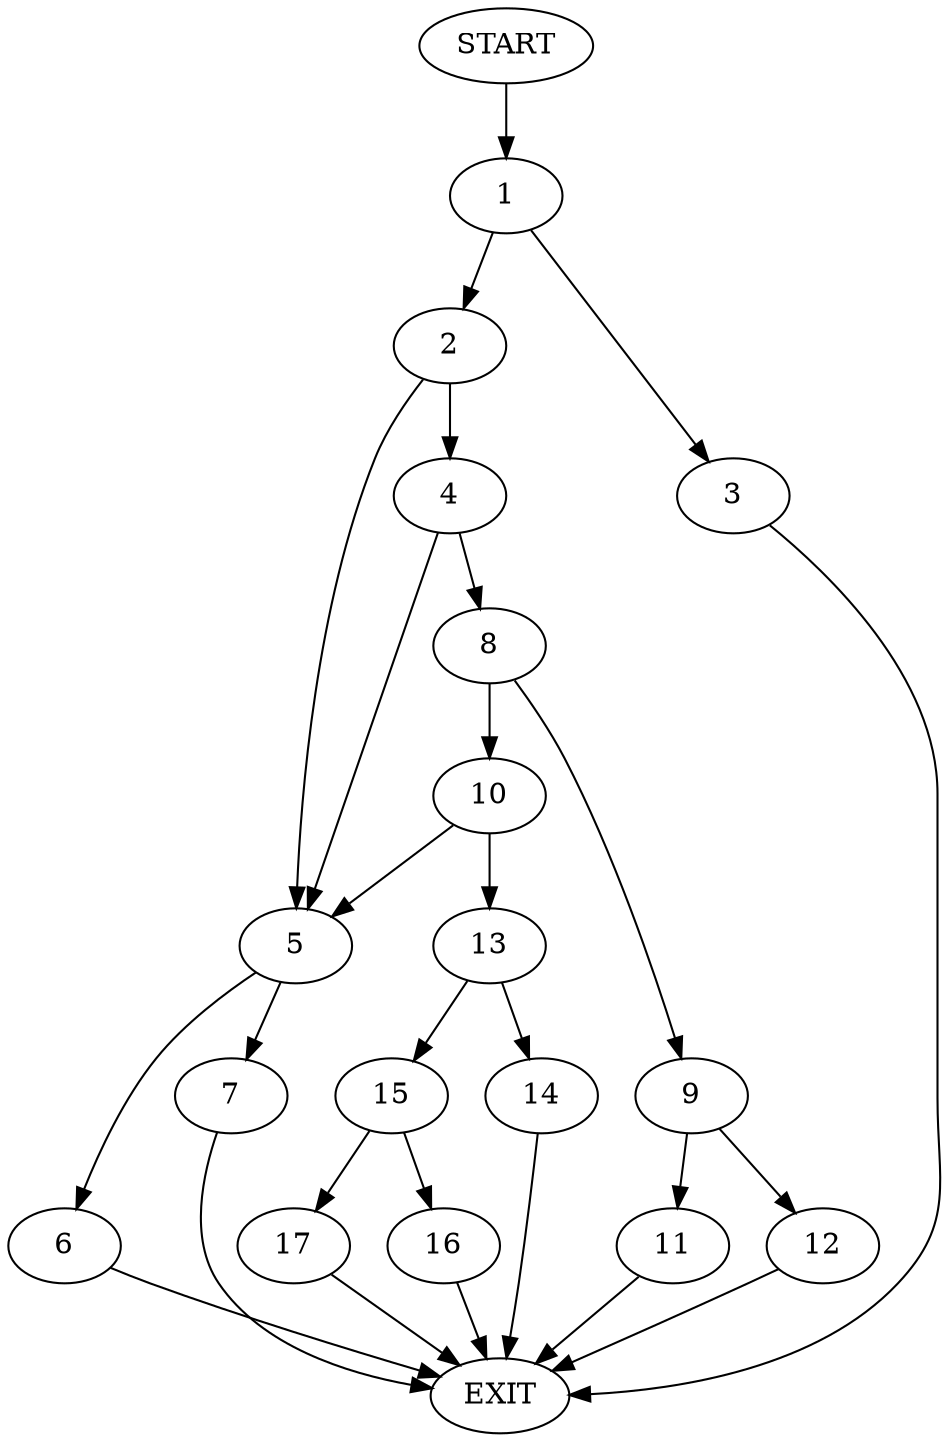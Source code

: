 digraph {
0 [label="START"]
18 [label="EXIT"]
0 -> 1
1 -> 2
1 -> 3
3 -> 18
2 -> 4
2 -> 5
5 -> 6
5 -> 7
4 -> 8
4 -> 5
8 -> 9
8 -> 10
9 -> 11
9 -> 12
10 -> 13
10 -> 5
11 -> 18
12 -> 18
13 -> 14
13 -> 15
14 -> 18
15 -> 16
15 -> 17
16 -> 18
17 -> 18
7 -> 18
6 -> 18
}
